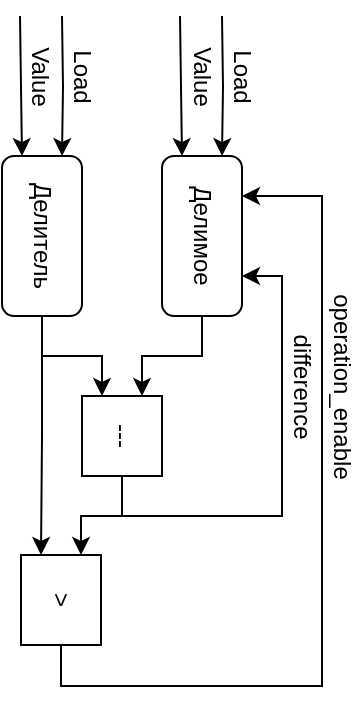 <mxfile version="14.6.13" type="device"><diagram id="TqnBm2K9ESRhf4oh2p6K" name="Page-1"><mxGraphModel dx="569" dy="1398" grid="1" gridSize="10" guides="1" tooltips="1" connect="1" arrows="1" fold="1" page="1" pageScale="1" pageWidth="850" pageHeight="1100" math="0" shadow="0"><root><mxCell id="0"/><mxCell id="1" parent="0"/><mxCell id="dt16KNoO9V6l2l3RsCPa-2" style="edgeStyle=orthogonalEdgeStyle;rounded=0;orthogonalLoop=1;jettySize=auto;html=1;entryX=0;entryY=0.25;entryDx=0;entryDy=0;exitX=0;exitY=0.25;exitDx=0;exitDy=0;" edge="1" parent="1" target="dt16KNoO9V6l2l3RsCPa-1"><mxGeometry x="50" y="20" as="geometry"><mxPoint x="238" y="-57" as="sourcePoint"/></mxGeometry></mxCell><mxCell id="dt16KNoO9V6l2l3RsCPa-4" style="edgeStyle=orthogonalEdgeStyle;rounded=0;orthogonalLoop=1;jettySize=auto;html=1;exitX=0;exitY=0.75;exitDx=0;exitDy=0;entryX=0;entryY=0.75;entryDx=0;entryDy=0;" edge="1" parent="1" target="dt16KNoO9V6l2l3RsCPa-1"><mxGeometry x="50" y="20" as="geometry"><mxPoint x="217" y="-57" as="sourcePoint"/></mxGeometry></mxCell><mxCell id="dt16KNoO9V6l2l3RsCPa-1" value="Делимое" style="rounded=1;whiteSpace=wrap;html=1;direction=east;rotation=90;container=0;" vertex="1" parent="1"><mxGeometry x="188" y="33" width="80" height="40" as="geometry"/></mxCell><mxCell id="dt16KNoO9V6l2l3RsCPa-3" value="Load" style="text;html=1;align=center;verticalAlign=middle;resizable=0;points=[];autosize=1;strokeColor=none;direction=east;rotation=90;container=0;" vertex="1" parent="1"><mxGeometry x="228" y="-37" width="40" height="20" as="geometry"/></mxCell><mxCell id="dt16KNoO9V6l2l3RsCPa-5" value="Value" style="text;html=1;align=center;verticalAlign=middle;resizable=0;points=[];autosize=1;strokeColor=none;direction=east;rotation=90;container=0;" vertex="1" parent="1"><mxGeometry x="203" y="-37" width="50" height="20" as="geometry"/></mxCell><mxCell id="dt16KNoO9V6l2l3RsCPa-17" style="edgeStyle=orthogonalEdgeStyle;rounded=0;orthogonalLoop=1;jettySize=auto;html=1;exitX=1;exitY=0.5;exitDx=0;exitDy=0;entryX=0.75;entryY=0;entryDx=0;entryDy=0;" edge="1" parent="1" source="dt16KNoO9V6l2l3RsCPa-7" target="dt16KNoO9V6l2l3RsCPa-1"><mxGeometry x="50" y="20" as="geometry"><Array as="points"><mxPoint x="188" y="193"/><mxPoint x="268" y="193"/><mxPoint x="268" y="73"/></Array></mxGeometry></mxCell><mxCell id="dt16KNoO9V6l2l3RsCPa-7" value="---" style="rounded=0;whiteSpace=wrap;html=1;direction=east;rotation=90;container=0;" vertex="1" parent="1"><mxGeometry x="168" y="133" width="40" height="40" as="geometry"/></mxCell><mxCell id="dt16KNoO9V6l2l3RsCPa-13" style="edgeStyle=orthogonalEdgeStyle;rounded=0;orthogonalLoop=1;jettySize=auto;html=1;exitX=1;exitY=0.5;exitDx=0;exitDy=0;entryX=0;entryY=0.25;entryDx=0;entryDy=0;" edge="1" parent="1" source="dt16KNoO9V6l2l3RsCPa-1" target="dt16KNoO9V6l2l3RsCPa-7"><mxGeometry x="50" y="20" as="geometry"/></mxCell><mxCell id="dt16KNoO9V6l2l3RsCPa-8" style="edgeStyle=orthogonalEdgeStyle;rounded=0;orthogonalLoop=1;jettySize=auto;html=1;entryX=0;entryY=0.25;entryDx=0;entryDy=0;exitX=0;exitY=0.25;exitDx=0;exitDy=0;" edge="1" parent="1" target="dt16KNoO9V6l2l3RsCPa-10"><mxGeometry x="50" y="20" as="geometry"><mxPoint x="158" y="-57" as="sourcePoint"/></mxGeometry></mxCell><mxCell id="dt16KNoO9V6l2l3RsCPa-9" style="edgeStyle=orthogonalEdgeStyle;rounded=0;orthogonalLoop=1;jettySize=auto;html=1;exitX=0;exitY=0.75;exitDx=0;exitDy=0;entryX=0;entryY=0.75;entryDx=0;entryDy=0;" edge="1" parent="1" target="dt16KNoO9V6l2l3RsCPa-10"><mxGeometry x="50" y="20" as="geometry"><mxPoint x="137" y="-57" as="sourcePoint"/></mxGeometry></mxCell><mxCell id="dt16KNoO9V6l2l3RsCPa-14" style="edgeStyle=orthogonalEdgeStyle;rounded=0;orthogonalLoop=1;jettySize=auto;html=1;exitX=1;exitY=0.5;exitDx=0;exitDy=0;entryX=0;entryY=0.75;entryDx=0;entryDy=0;" edge="1" parent="1" source="dt16KNoO9V6l2l3RsCPa-10" target="dt16KNoO9V6l2l3RsCPa-7"><mxGeometry x="50" y="20" as="geometry"/></mxCell><mxCell id="dt16KNoO9V6l2l3RsCPa-10" value="Делитель" style="rounded=1;whiteSpace=wrap;html=1;direction=east;rotation=90;container=0;" vertex="1" parent="1"><mxGeometry x="108" y="33" width="80" height="40" as="geometry"/></mxCell><mxCell id="dt16KNoO9V6l2l3RsCPa-11" value="Load" style="text;html=1;align=center;verticalAlign=middle;resizable=0;points=[];autosize=1;strokeColor=none;direction=east;rotation=90;container=0;" vertex="1" parent="1"><mxGeometry x="148" y="-37" width="40" height="20" as="geometry"/></mxCell><mxCell id="dt16KNoO9V6l2l3RsCPa-12" value="Value" style="text;html=1;align=center;verticalAlign=middle;resizable=0;points=[];autosize=1;strokeColor=none;direction=east;rotation=90;container=0;" vertex="1" parent="1"><mxGeometry x="122" y="-37" width="50" height="20" as="geometry"/></mxCell><mxCell id="dt16KNoO9V6l2l3RsCPa-21" style="edgeStyle=orthogonalEdgeStyle;rounded=0;orthogonalLoop=1;jettySize=auto;html=1;exitX=1;exitY=0.5;exitDx=0;exitDy=0;entryX=0.25;entryY=0;entryDx=0;entryDy=0;" edge="1" parent="1" source="dt16KNoO9V6l2l3RsCPa-16" target="dt16KNoO9V6l2l3RsCPa-1"><mxGeometry x="50" y="20" as="geometry"><Array as="points"><mxPoint x="158" y="278"/><mxPoint x="288" y="278"/><mxPoint x="288" y="33"/></Array></mxGeometry></mxCell><mxCell id="dt16KNoO9V6l2l3RsCPa-16" value="&amp;gt;" style="whiteSpace=wrap;html=1;direction=east;rotation=90;container=0;" vertex="1" parent="1"><mxGeometry x="135" y="215" width="45" height="40" as="geometry"/></mxCell><mxCell id="dt16KNoO9V6l2l3RsCPa-15" style="edgeStyle=orthogonalEdgeStyle;rounded=0;orthogonalLoop=1;jettySize=auto;html=1;exitX=1;exitY=0.5;exitDx=0;exitDy=0;entryX=0;entryY=0.25;entryDx=0;entryDy=0;" edge="1" parent="1" source="dt16KNoO9V6l2l3RsCPa-7" target="dt16KNoO9V6l2l3RsCPa-16"><mxGeometry x="50" y="20" as="geometry"><mxPoint x="187" y="193" as="targetPoint"/></mxGeometry></mxCell><mxCell id="dt16KNoO9V6l2l3RsCPa-18" style="edgeStyle=orthogonalEdgeStyle;rounded=0;orthogonalLoop=1;jettySize=auto;html=1;exitX=1;exitY=0.5;exitDx=0;exitDy=0;entryX=0;entryY=0.75;entryDx=0;entryDy=0;" edge="1" parent="1" source="dt16KNoO9V6l2l3RsCPa-10" target="dt16KNoO9V6l2l3RsCPa-16"><mxGeometry x="50" y="20" as="geometry"/></mxCell><mxCell id="dt16KNoO9V6l2l3RsCPa-22" value="operation_enable" style="text;html=1;align=center;verticalAlign=middle;resizable=0;points=[];autosize=1;strokeColor=none;direction=east;rotation=90;container=0;" vertex="1" parent="1"><mxGeometry x="243" y="118" width="110" height="20" as="geometry"/></mxCell><mxCell id="dt16KNoO9V6l2l3RsCPa-23" value="difference" style="text;html=1;align=center;verticalAlign=middle;resizable=0;points=[];autosize=1;strokeColor=none;direction=east;rotation=90;container=0;" vertex="1" parent="1"><mxGeometry x="243" y="118" width="70" height="20" as="geometry"/></mxCell></root></mxGraphModel></diagram></mxfile>